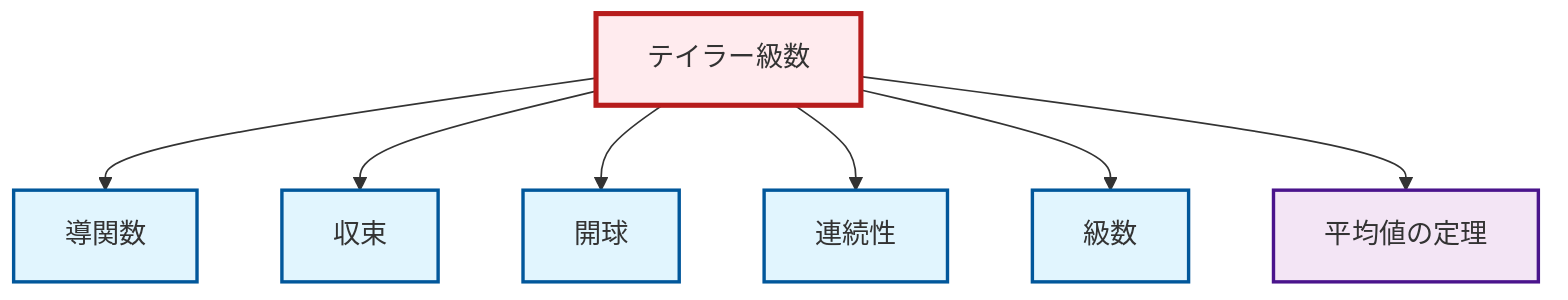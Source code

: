 graph TD
    classDef definition fill:#e1f5fe,stroke:#01579b,stroke-width:2px
    classDef theorem fill:#f3e5f5,stroke:#4a148c,stroke-width:2px
    classDef axiom fill:#fff3e0,stroke:#e65100,stroke-width:2px
    classDef example fill:#e8f5e9,stroke:#1b5e20,stroke-width:2px
    classDef current fill:#ffebee,stroke:#b71c1c,stroke-width:3px
    def-continuity["連続性"]:::definition
    def-series["級数"]:::definition
    thm-mean-value["平均値の定理"]:::theorem
    thm-taylor-series["テイラー級数"]:::theorem
    def-open-ball["開球"]:::definition
    def-derivative["導関数"]:::definition
    def-convergence["収束"]:::definition
    thm-taylor-series --> def-derivative
    thm-taylor-series --> def-convergence
    thm-taylor-series --> def-open-ball
    thm-taylor-series --> def-continuity
    thm-taylor-series --> def-series
    thm-taylor-series --> thm-mean-value
    class thm-taylor-series current